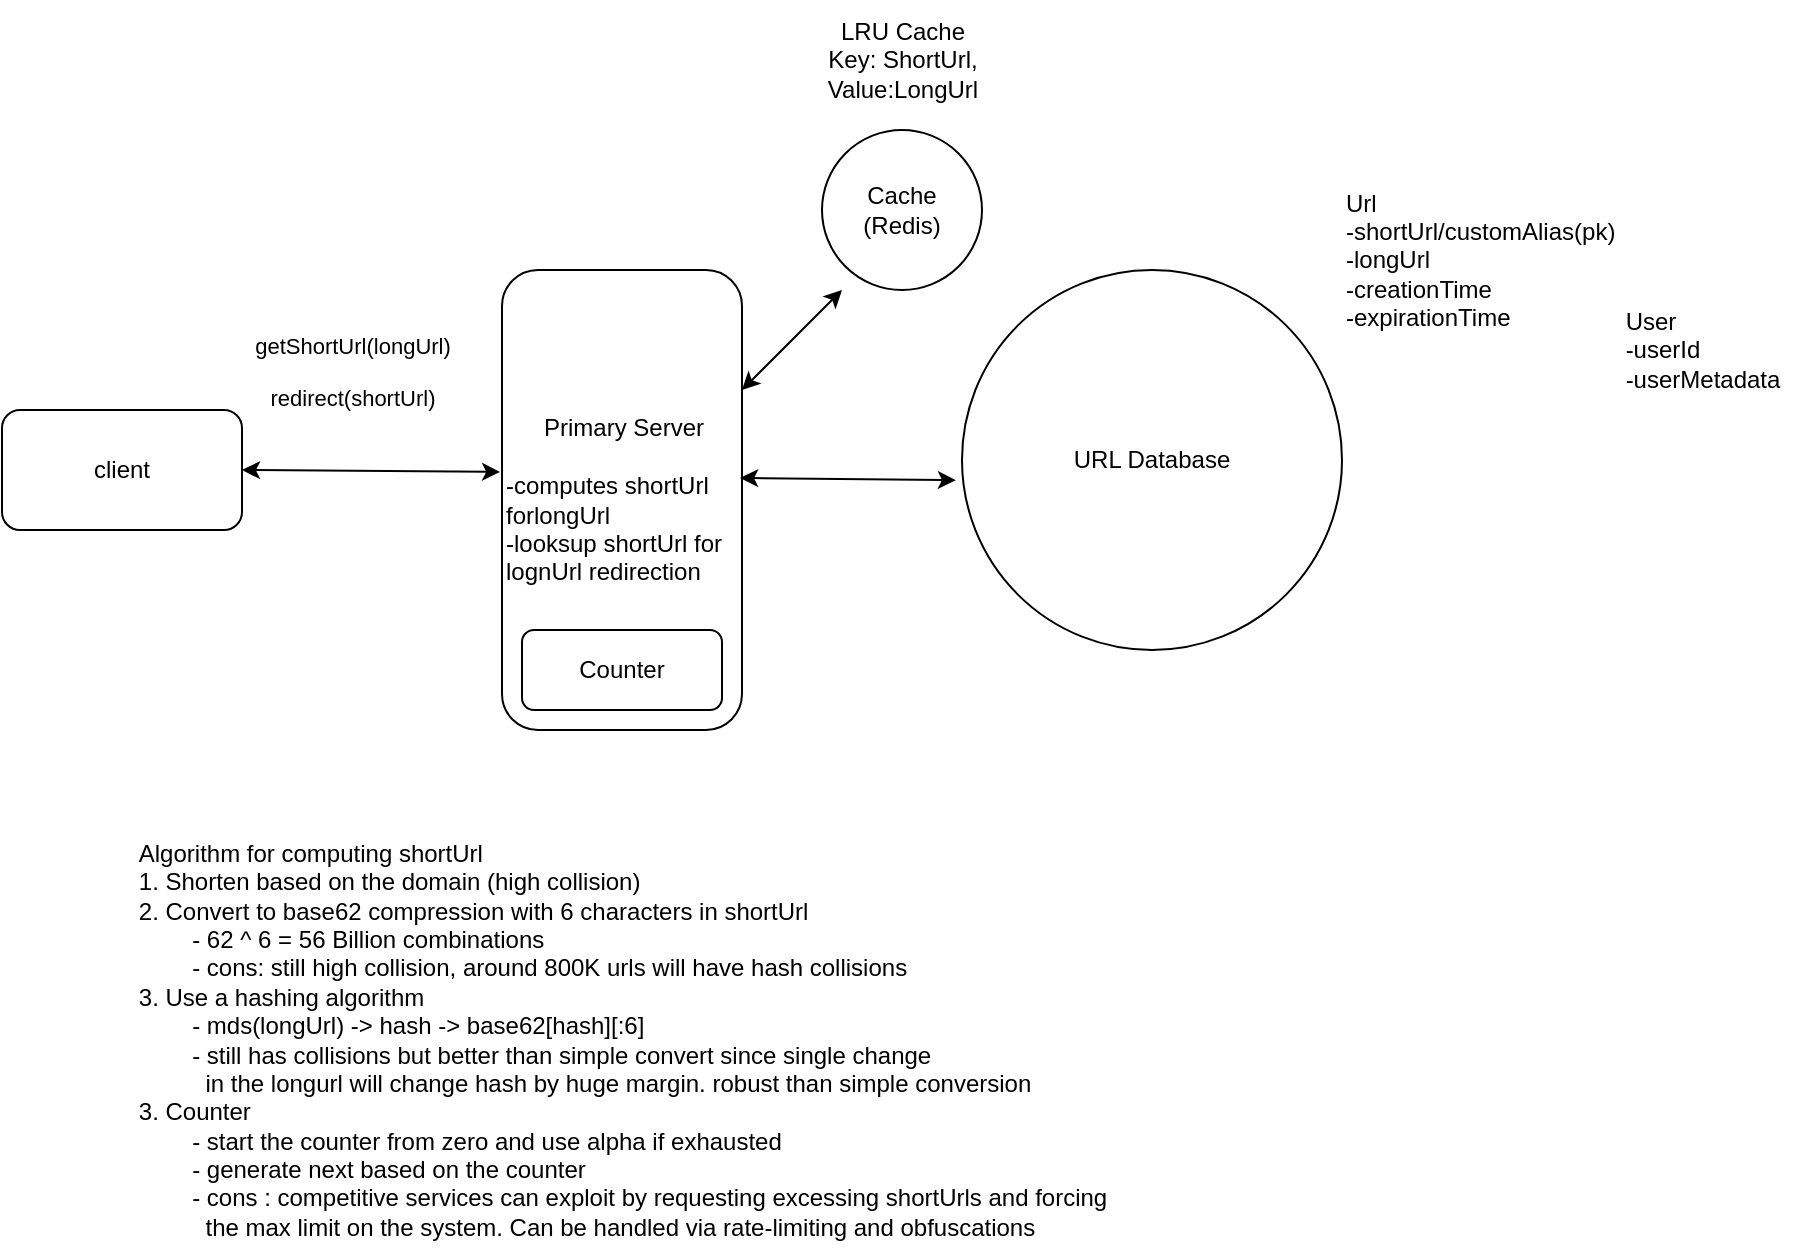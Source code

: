 <mxfile>
    <diagram id="JB758Y-jpen1Gas4BwVq" name="Page-1">
        <mxGraphModel dx="1266" dy="747" grid="1" gridSize="10" guides="1" tooltips="1" connect="1" arrows="1" fold="1" page="1" pageScale="1" pageWidth="1200" pageHeight="1920" math="0" shadow="0">
            <root>
                <mxCell id="0"/>
                <mxCell id="1" parent="0"/>
                <mxCell id="42" value="client" style="rounded=1;whiteSpace=wrap;html=1;" vertex="1" parent="1">
                    <mxGeometry x="150" y="270" width="120" height="60" as="geometry"/>
                </mxCell>
                <mxCell id="43" value="&lt;div style=&quot;text-align: center;&quot;&gt;&lt;span style=&quot;background-color: initial;&quot;&gt;Primary Server&lt;/span&gt;&lt;/div&gt;&lt;br&gt;-computes shortUrl forlongUrl&lt;br&gt;-looksup shortUrl for lognUrl redirection" style="rounded=1;whiteSpace=wrap;html=1;align=left;" vertex="1" parent="1">
                    <mxGeometry x="400" y="200" width="120" height="230" as="geometry"/>
                </mxCell>
                <mxCell id="44" value="Counter" style="rounded=1;whiteSpace=wrap;html=1;" vertex="1" parent="1">
                    <mxGeometry x="410" y="380" width="100" height="40" as="geometry"/>
                </mxCell>
                <mxCell id="45" value="" style="endArrow=classic;startArrow=classic;html=1;exitX=1;exitY=0.5;exitDx=0;exitDy=0;entryX=-0.008;entryY=0.439;entryDx=0;entryDy=0;entryPerimeter=0;" edge="1" parent="1" source="42" target="43">
                    <mxGeometry width="50" height="50" relative="1" as="geometry">
                        <mxPoint x="550" y="500" as="sourcePoint"/>
                        <mxPoint x="600" y="450" as="targetPoint"/>
                    </mxGeometry>
                </mxCell>
                <mxCell id="46" value="getShortUrl(longUrl)&lt;br&gt;&lt;br&gt;redirect(shortUrl)&lt;br&gt;" style="edgeLabel;html=1;align=center;verticalAlign=middle;resizable=0;points=[];" vertex="1" connectable="0" parent="45">
                    <mxGeometry x="-0.076" y="-2" relative="1" as="geometry">
                        <mxPoint x="-5" y="-52" as="offset"/>
                    </mxGeometry>
                </mxCell>
                <mxCell id="48" value="URL Database" style="ellipse;whiteSpace=wrap;html=1;aspect=fixed;" vertex="1" parent="1">
                    <mxGeometry x="630" y="200" width="190" height="190" as="geometry"/>
                </mxCell>
                <mxCell id="49" value="" style="endArrow=classic;startArrow=classic;html=1;entryX=-0.016;entryY=0.553;entryDx=0;entryDy=0;entryPerimeter=0;exitX=0.992;exitY=0.452;exitDx=0;exitDy=0;exitPerimeter=0;" edge="1" parent="1" source="43" target="48">
                    <mxGeometry width="50" height="50" relative="1" as="geometry">
                        <mxPoint x="550" y="490" as="sourcePoint"/>
                        <mxPoint x="600" y="440" as="targetPoint"/>
                    </mxGeometry>
                </mxCell>
                <mxCell id="50" value="Cache&lt;br&gt;(Redis)" style="ellipse;whiteSpace=wrap;html=1;aspect=fixed;" vertex="1" parent="1">
                    <mxGeometry x="560" y="130" width="80" height="80" as="geometry"/>
                </mxCell>
                <mxCell id="51" value="" style="endArrow=classic;startArrow=classic;html=1;" edge="1" parent="1">
                    <mxGeometry width="50" height="50" relative="1" as="geometry">
                        <mxPoint x="520" y="260" as="sourcePoint"/>
                        <mxPoint x="570" y="210" as="targetPoint"/>
                    </mxGeometry>
                </mxCell>
                <mxCell id="52" value="LRU Cache&lt;br&gt;Key: ShortUrl, &lt;br&gt;Value:LongUrl" style="text;html=1;align=center;verticalAlign=middle;resizable=0;points=[];autosize=1;strokeColor=none;fillColor=none;" vertex="1" parent="1">
                    <mxGeometry x="550" y="65" width="100" height="60" as="geometry"/>
                </mxCell>
                <mxCell id="53" value="Url&lt;br&gt;-shortUrl/customAlias(pk)&lt;br&gt;-longUrl&lt;br&gt;-creationTime&lt;br&gt;-expirationTime&lt;br&gt;" style="text;html=1;align=left;verticalAlign=middle;resizable=0;points=[];autosize=1;strokeColor=none;fillColor=none;" vertex="1" parent="1">
                    <mxGeometry x="820" y="150" width="160" height="90" as="geometry"/>
                </mxCell>
                <mxCell id="56" value="&lt;div style=&quot;text-align: left;&quot;&gt;&lt;span style=&quot;background-color: initial;&quot;&gt;User&lt;/span&gt;&lt;/div&gt;&lt;div style=&quot;text-align: left;&quot;&gt;&lt;span style=&quot;background-color: initial;&quot;&gt;-userId&lt;/span&gt;&lt;/div&gt;&lt;div style=&quot;text-align: left;&quot;&gt;&lt;span style=&quot;background-color: initial;&quot;&gt;-userMetadata&lt;/span&gt;&lt;/div&gt;" style="text;html=1;align=center;verticalAlign=middle;resizable=0;points=[];autosize=1;strokeColor=none;fillColor=none;" vertex="1" parent="1">
                    <mxGeometry x="950" y="210" width="100" height="60" as="geometry"/>
                </mxCell>
                <mxCell id="57" value="&lt;div style=&quot;text-align: left;&quot;&gt;&lt;span style=&quot;background-color: initial;&quot;&gt;Algorithm for computing shortUrl&lt;/span&gt;&lt;/div&gt;&lt;div style=&quot;text-align: left;&quot;&gt;&lt;span style=&quot;background-color: initial;&quot;&gt;1. Shorten based on the domain (high collision)&lt;/span&gt;&lt;/div&gt;&lt;div style=&quot;text-align: left;&quot;&gt;&lt;span style=&quot;background-color: initial;&quot;&gt;2. Convert to base62 compression with 6 characters in shortUrl&lt;/span&gt;&lt;/div&gt;&lt;div style=&quot;text-align: left;&quot;&gt;&lt;span style=&quot;background-color: initial;&quot;&gt;&lt;span style=&quot;white-space: pre;&quot;&gt;&#9;&lt;/span&gt;- 62 ^ 6 = 56 Billion combinations&lt;br&gt;&lt;/span&gt;&lt;/div&gt;&lt;div style=&quot;text-align: left;&quot;&gt;&lt;span style=&quot;background-color: initial;&quot;&gt;&lt;span style=&quot;white-space: pre;&quot;&gt;&#9;&lt;/span&gt;- cons: still high collision, around 800K urls will have hash collisions&lt;/span&gt;&lt;/div&gt;&lt;div style=&quot;text-align: left;&quot;&gt;&lt;span style=&quot;background-color: initial;&quot;&gt;3. Use a hashing algorithm&lt;/span&gt;&lt;/div&gt;&lt;div style=&quot;text-align: left;&quot;&gt;&lt;span style=&quot;background-color: initial;&quot;&gt;&lt;span style=&quot;white-space: pre;&quot;&gt;&#9;&lt;/span&gt;- mds(longUrl) -&amp;gt; hash -&amp;gt; base62[hash][:6]&lt;br&gt;&lt;/span&gt;&lt;/div&gt;&lt;div style=&quot;text-align: left;&quot;&gt;&lt;span style=&quot;background-color: initial;&quot;&gt;&lt;span style=&quot;white-space: pre;&quot;&gt;&#9;&lt;/span&gt;- still has collisions but better than simple convert since single change&amp;nbsp;&lt;br&gt;&lt;span style=&quot;white-space: pre;&quot;&gt;&#9;&lt;/span&gt;&amp;nbsp; in the longurl will change hash by huge margin. robust than simple conversion&amp;nbsp;&lt;br&gt;&lt;/span&gt;&lt;/div&gt;&lt;div style=&quot;text-align: left;&quot;&gt;&lt;span style=&quot;background-color: initial;&quot;&gt;3. Counter&amp;nbsp;&lt;/span&gt;&lt;/div&gt;&lt;div style=&quot;text-align: left;&quot;&gt;&lt;span style=&quot;background-color: initial;&quot;&gt;&lt;span style=&quot;white-space: pre;&quot;&gt;&#9;&lt;/span&gt;- start the counter from zero and use alpha if exhausted&lt;/span&gt;&lt;/div&gt;&lt;div style=&quot;text-align: left;&quot;&gt;&lt;span style=&quot;background-color: initial;&quot;&gt;&lt;span style=&quot;white-space: pre;&quot;&gt;&#9;&lt;/span&gt;- generate next based on the counter&lt;br&gt;&lt;/span&gt;&lt;/div&gt;&lt;div style=&quot;text-align: left;&quot;&gt;&lt;span style=&quot;background-color: initial;&quot;&gt;&lt;span style=&quot;white-space: pre;&quot;&gt;&#9;&lt;/span&gt;- cons : competitive services can exploit by requesting excessing shortUrls and forcing&lt;br&gt;&lt;/span&gt;&lt;/div&gt;&lt;div style=&quot;text-align: left;&quot;&gt;&lt;span style=&quot;background-color: initial;&quot;&gt;&lt;span style=&quot;white-space: pre;&quot;&gt;&#9;&lt;/span&gt;&amp;nbsp; the max limit on the system. Can be handled via rate-limiting and obfuscations&lt;/span&gt;&lt;/div&gt;" style="text;html=1;align=center;verticalAlign=middle;resizable=0;points=[];autosize=1;strokeColor=none;fillColor=none;" vertex="1" parent="1">
                    <mxGeometry x="205" y="480" width="510" height="210" as="geometry"/>
                </mxCell>
            </root>
        </mxGraphModel>
    </diagram>
</mxfile>